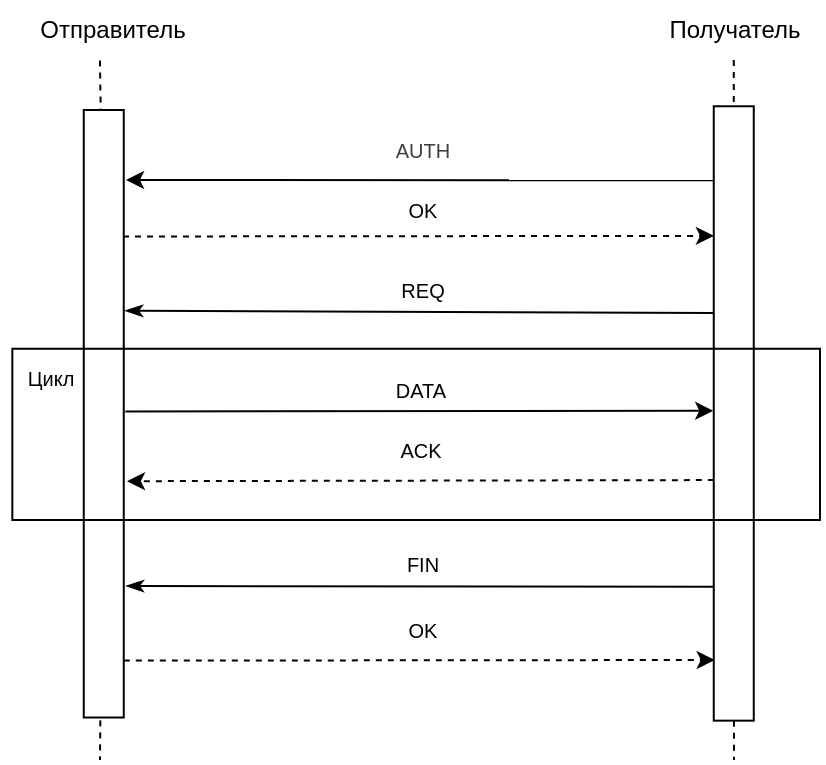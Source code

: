 <mxfile>
    <diagram id="9lAvMxEab7vvcSh6z3sX" name="Страница 1">
        <mxGraphModel dx="604" dy="636" grid="1" gridSize="10" guides="1" tooltips="1" connect="1" arrows="1" fold="1" page="1" pageScale="1" pageWidth="827" pageHeight="1169" math="0" shadow="0">
            <root>
                <mxCell id="0"/>
                <mxCell id="1" parent="0"/>
                <mxCell id="32" value="" style="rounded=0;whiteSpace=wrap;html=1;rotation=-90;" parent="1" vertex="1">
                    <mxGeometry x="313.28" y="286.73" width="307.2" height="20" as="geometry"/>
                </mxCell>
                <mxCell id="6" style="edgeStyle=none;html=1;exitX=0.438;exitY=1.007;exitDx=0;exitDy=0;exitPerimeter=0;dashed=1;endArrow=none;endFill=0;" parent="1" source="3" edge="1">
                    <mxGeometry relative="1" as="geometry">
                        <mxPoint x="150" y="470" as="targetPoint"/>
                        <Array as="points">
                            <mxPoint x="151.87" y="245"/>
                        </Array>
                    </mxGeometry>
                </mxCell>
                <mxCell id="3" value="Отправитель" style="text;html=1;align=center;verticalAlign=middle;resizable=0;points=[];autosize=1;strokeColor=none;fillColor=none;" parent="1" vertex="1">
                    <mxGeometry x="106.17" y="90" width="100" height="30" as="geometry"/>
                </mxCell>
                <mxCell id="7" style="edgeStyle=none;html=1;dashed=1;endArrow=none;endFill=0;startArrow=none;" parent="1" source="32" edge="1">
                    <mxGeometry relative="1" as="geometry">
                        <mxPoint x="467" y="470" as="targetPoint"/>
                    </mxGeometry>
                </mxCell>
                <mxCell id="4" value="Получатель" style="text;html=1;align=center;verticalAlign=middle;resizable=0;points=[];autosize=1;strokeColor=none;fillColor=none;" parent="1" vertex="1">
                    <mxGeometry x="421.88" y="90" width="90" height="30" as="geometry"/>
                </mxCell>
                <mxCell id="8" value="" style="endArrow=none;startArrow=classic;html=1;startFill=1;endFill=0;entryX=0.977;entryY=-0.071;entryDx=0;entryDy=0;entryPerimeter=0;" parent="1" edge="1">
                    <mxGeometry width="50" height="50" relative="1" as="geometry">
                        <mxPoint x="163" y="180" as="sourcePoint"/>
                        <mxPoint x="456.625" y="180.171" as="targetPoint"/>
                    </mxGeometry>
                </mxCell>
                <mxCell id="10" value="&lt;span style=&quot;color: rgb(63, 63, 63); font-size: 10px;&quot;&gt;AUTH&lt;/span&gt;" style="text;html=1;align=center;verticalAlign=middle;resizable=0;points=[];autosize=1;strokeColor=none;fillColor=none;" parent="1" vertex="1">
                    <mxGeometry x="286.17" y="150" width="50" height="30" as="geometry"/>
                </mxCell>
                <mxCell id="11" value="" style="endArrow=classic;html=1;exitX=0.927;exitY=0.924;exitDx=0;exitDy=0;exitPerimeter=0;entryX=0.924;entryY=-0.054;entryDx=0;entryDy=0;entryPerimeter=0;dashed=1;" parent="1" edge="1">
                    <mxGeometry width="50" height="50" relative="1" as="geometry">
                        <mxPoint x="161.525" y="208.239" as="sourcePoint"/>
                        <mxPoint x="456.965" y="207.93" as="targetPoint"/>
                    </mxGeometry>
                </mxCell>
                <mxCell id="12" value="" style="rounded=0;whiteSpace=wrap;html=1;rotation=-90;" parent="1" vertex="1">
                    <mxGeometry y="286.88" width="303.75" height="20" as="geometry"/>
                </mxCell>
                <mxCell id="13" value="&lt;span style=&quot;font-size: 10px;&quot;&gt;OK&lt;/span&gt;" style="text;html=1;align=center;verticalAlign=middle;resizable=0;points=[];autosize=1;strokeColor=none;fillColor=none;" parent="1" vertex="1">
                    <mxGeometry x="291.17" y="180" width="40" height="30" as="geometry"/>
                </mxCell>
                <mxCell id="15" value="" style="endArrow=none;html=1;fontSize=10;entryX=0.757;entryY=-0.011;entryDx=0;entryDy=0;entryPerimeter=0;exitX=0.761;exitY=1.026;exitDx=0;exitDy=0;exitPerimeter=0;startArrow=classicThin;startFill=1;endFill=0;" parent="1" edge="1">
                    <mxGeometry width="50" height="50" relative="1" as="geometry">
                        <mxPoint x="162.505" y="245.401" as="sourcePoint"/>
                        <mxPoint x="456.77" y="246.452" as="targetPoint"/>
                    </mxGeometry>
                </mxCell>
                <mxCell id="16" value="&lt;span style=&quot;font-size: 10px;&quot;&gt;REQ&lt;/span&gt;" style="text;html=1;align=center;verticalAlign=middle;resizable=0;points=[];autosize=1;strokeColor=none;fillColor=none;" parent="1" vertex="1">
                    <mxGeometry x="286.28" y="220" width="50" height="30" as="geometry"/>
                </mxCell>
                <mxCell id="21" value="" style="rounded=0;whiteSpace=wrap;html=1;fontSize=10;fillColor=none;" parent="1" vertex="1">
                    <mxGeometry x="106.17" y="264.38" width="403.83" height="85.62" as="geometry"/>
                </mxCell>
                <mxCell id="22" value="Цикл" style="text;html=1;align=center;verticalAlign=middle;resizable=0;points=[];autosize=1;strokeColor=none;fillColor=none;fontSize=10;" parent="1" vertex="1">
                    <mxGeometry x="100.0" y="264.38" width="50" height="30" as="geometry"/>
                </mxCell>
                <mxCell id="27" value="" style="endArrow=classic;html=1;fontSize=10;exitX=0.466;exitY=1.038;exitDx=0;exitDy=0;exitPerimeter=0;entryX=0.463;entryY=-0.015;entryDx=0;entryDy=0;entryPerimeter=0;" parent="1" edge="1">
                    <mxGeometry width="50" height="50" relative="1" as="geometry">
                        <mxPoint x="162.665" y="295.688" as="sourcePoint"/>
                        <mxPoint x="456.605" y="295.379" as="targetPoint"/>
                    </mxGeometry>
                </mxCell>
                <mxCell id="30" value="&lt;span style=&quot;font-size: 10px;&quot;&gt;DATA&lt;/span&gt;" style="text;html=1;align=center;verticalAlign=middle;resizable=0;points=[];autosize=1;strokeColor=none;fillColor=none;" parent="1" vertex="1">
                    <mxGeometry x="285.03" y="270" width="50" height="30" as="geometry"/>
                </mxCell>
                <mxCell id="33" value="" style="edgeStyle=none;html=1;endArrow=none;endFill=0;dashed=1;" parent="1" source="4" target="32" edge="1">
                    <mxGeometry relative="1" as="geometry">
                        <mxPoint x="466.88" y="85" as="sourcePoint"/>
                        <mxPoint x="466.88" y="719.8" as="targetPoint"/>
                    </mxGeometry>
                </mxCell>
                <mxCell id="37" value="" style="endArrow=classic;html=1;fontSize=10;exitX=0.309;exitY=0.003;exitDx=0;exitDy=0;exitPerimeter=0;entryX=0.389;entryY=1.082;entryDx=0;entryDy=0;entryPerimeter=0;dashed=1;" parent="1" edge="1" target="12">
                    <mxGeometry width="50" height="50" relative="1" as="geometry">
                        <mxPoint x="456.925" y="330.036" as="sourcePoint"/>
                        <mxPoint x="163.145" y="329.821" as="targetPoint"/>
                    </mxGeometry>
                </mxCell>
                <mxCell id="39" value="&lt;span style=&quot;font-size: 10px;&quot;&gt;ACK&lt;/span&gt;" style="text;html=1;align=center;verticalAlign=middle;resizable=0;points=[];autosize=1;strokeColor=none;fillColor=none;" parent="1" vertex="1">
                    <mxGeometry x="289.99" y="300" width="40" height="30" as="geometry"/>
                </mxCell>
                <mxCell id="47" value="" style="endArrow=none;html=1;fontSize=10;entryX=0.757;entryY=-0.011;entryDx=0;entryDy=0;entryPerimeter=0;startArrow=classicThin;startFill=1;endFill=0;" edge="1" parent="1">
                    <mxGeometry width="50" height="50" relative="1" as="geometry">
                        <mxPoint x="163" y="383" as="sourcePoint"/>
                        <mxPoint x="456.77" y="383.332" as="targetPoint"/>
                    </mxGeometry>
                </mxCell>
                <mxCell id="48" value="&lt;span style=&quot;font-size: 10px;&quot;&gt;FIN&lt;/span&gt;" style="text;html=1;align=center;verticalAlign=middle;resizable=0;points=[];autosize=1;strokeColor=none;fillColor=none;" vertex="1" parent="1">
                    <mxGeometry x="291.28" y="356.88" width="40" height="30" as="geometry"/>
                </mxCell>
                <mxCell id="49" value="" style="endArrow=classic;html=1;exitX=0.927;exitY=0.924;exitDx=0;exitDy=0;exitPerimeter=0;entryX=0.924;entryY=-0.054;entryDx=0;entryDy=0;entryPerimeter=0;dashed=1;" edge="1" parent="1">
                    <mxGeometry width="50" height="50" relative="1" as="geometry">
                        <mxPoint x="161.915" y="420.309" as="sourcePoint"/>
                        <mxPoint x="457.355" y="420.0" as="targetPoint"/>
                    </mxGeometry>
                </mxCell>
                <mxCell id="50" value="&lt;span style=&quot;font-size: 10px;&quot;&gt;OK&lt;/span&gt;" style="text;html=1;align=center;verticalAlign=middle;resizable=0;points=[];autosize=1;strokeColor=none;fillColor=none;" vertex="1" parent="1">
                    <mxGeometry x="291.28" y="390" width="40" height="30" as="geometry"/>
                </mxCell>
            </root>
        </mxGraphModel>
    </diagram>
</mxfile>